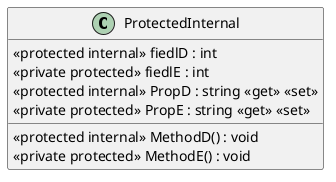 @startuml ProtectedInternal
class ProtectedInternal  {
    <<protected internal>> fiedlD : int
    <<private protected>> fiedlE : int
    <<protected internal>> PropD : string <<get>> <<set>>
    <<private protected>> PropE : string <<get>> <<set>>
    <<protected internal>> MethodD() : void
    <<private protected>> MethodE() : void
}
@enduml
